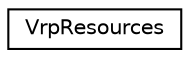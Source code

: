 digraph "Graphical Class Hierarchy"
{
 // LATEX_PDF_SIZE
  edge [fontname="Helvetica",fontsize="10",labelfontname="Helvetica",labelfontsize="10"];
  node [fontname="Helvetica",fontsize="10",shape=record];
  rankdir="LR";
  Node0 [label="VrpResources",height=0.2,width=0.4,color="black", fillcolor="white", style="filled",URL="$classVrpResources.html",tooltip="Vehicles Routing Problem (VRP) with Resource Constraints."];
}
